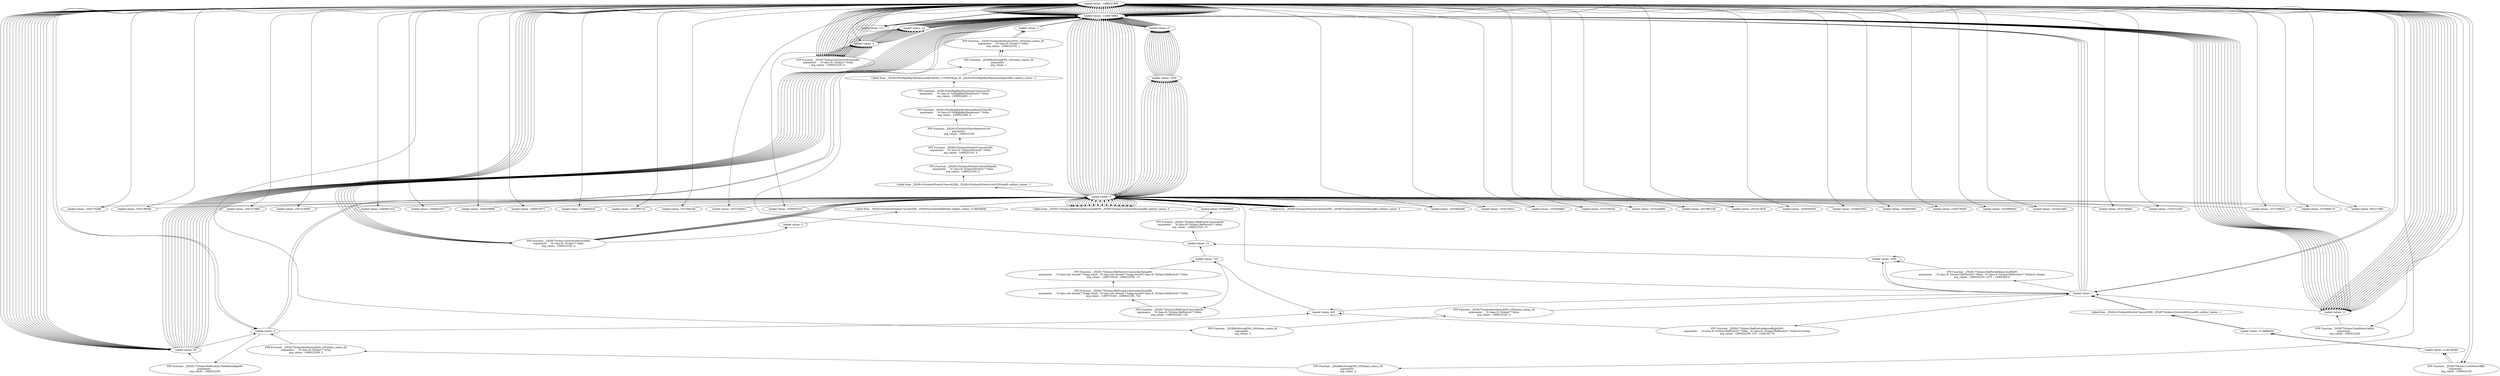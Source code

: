 digraph {
	"loaded values- -1090521896"
	"loaded values- 1042274288"
	"loaded values- 1042274288" -> "loaded values- -1090521896" [dir=back]
	"loaded values- 0"
	"loaded values- 0" -> "loaded values- 1042274288" [dir=back]
	"Called from- _ZN2ft17TxtAxis1RefSwitch8moveLeftEtPt _ZN2ft7TxtAxis15isSwitchPressedEh callInst_values- 0"
	"Called from- _ZN2ft17TxtAxis1RefSwitch8moveLeftEtPt _ZN2ft7TxtAxis15isSwitchPressedEh callInst_values- 0" -> "loaded values- 0" [dir=back]
	"loaded values- 0"
	"loaded values- 0" -> "Called from- _ZN2ft17TxtAxis1RefSwitch8moveLeftEtPt _ZN2ft7TxtAxis15isSwitchPressedEh callInst_values- 0" [dir=back]
	"loaded values- -1246676664"
	"loaded values- -1246676664" -> "loaded values- 0" [dir=back]
	"loaded values- -1090521896"
	"loaded values- -1090521896" -> "loaded values- -1246676664" [dir=back]
	"FFF Function- _ZN2ft7TxtAxis15isSwitchPressedEh
arguments-   , %\"class.ft--TxtAxis\"* %this
arg_values- -1090522320 ,4
"
	"FFF Function- _ZN2ft7TxtAxis15isSwitchPressedEh
arguments-   , %\"class.ft--TxtAxis\"* %this
arg_values- -1090522320 ,4
" -> "loaded values- -1090521896" [dir=back]
	"loaded values- 4"
	"loaded values- 4" -> "FFF Function- _ZN2ft7TxtAxis15isSwitchPressedEh
arguments-   , %\"class.ft--TxtAxis\"* %this
arg_values- -1090522320 ,4
" [dir=back]
	"loaded values- 14"
	"loaded values- 14" -> "loaded values- 4" [dir=back]
	"loaded values- -1246676664"
	"loaded values- -1246676664" -> "loaded values- 14" [dir=back]
	"loaded values- -1090521896"
	"loaded values- -1090521896" -> "loaded values- -1246676664" [dir=back]
	"loaded values- 13"
	"loaded values- 13" -> "loaded values- -1090521896" [dir=back]
	"loaded values- -1246676664"
	"loaded values- -1246676664" -> "loaded values- 13" [dir=back]
	"loaded values- -1090521896"
	"loaded values- -1090521896" -> "loaded values- -1246676664" [dir=back]
	"loaded values- 1042199358"
	"loaded values- 1042199358" -> "loaded values- -1090521896" [dir=back]
	"loaded values- 0"
	"loaded values- 0" -> "loaded values- 1042199358" [dir=back]
	"loaded values- 1050"
	"loaded values- 1050" -> "loaded values- 0" [dir=back]
	"loaded values- 27"
	"loaded values- 27" -> "loaded values- 1050" [dir=back]
	"loaded values- -1246676664"
	"loaded values- -1246676664" -> "loaded values- 27" [dir=back]
	"loaded values- -1090521896"
	"loaded values- -1090521896" -> "loaded values- -1246676664" [dir=back]
	"loaded values- 26"
	"loaded values- 26" -> "loaded values- -1090521896" [dir=back]
	"loaded values- -1246676664"
	"loaded values- -1246676664" -> "loaded values- 26" [dir=back]
	"loaded values- -1090521896"
	"loaded values- -1090521896" -> "loaded values- -1246676664" [dir=back]
	"loaded values- 1041575894"
	"loaded values- 1041575894" -> "loaded values- -1090521896" [dir=back]
	"loaded values- 0"
	"loaded values- 0" -> "loaded values- 1041575894" [dir=back]
	"Called from- _ZN2ft17TxtAxis1RefSwitch8moveLeftEtPt _ZN2ft7TxtAxis15isSwitchPressedEh callInst_values- 0"
	"Called from- _ZN2ft17TxtAxis1RefSwitch8moveLeftEtPt _ZN2ft7TxtAxis15isSwitchPressedEh callInst_values- 0" -> "loaded values- 0" [dir=back]
	"loaded values- 0"
	"loaded values- 0" -> "Called from- _ZN2ft17TxtAxis1RefSwitch8moveLeftEtPt _ZN2ft7TxtAxis15isSwitchPressedEh callInst_values- 0" [dir=back]
	"loaded values- -1246676664"
	"loaded values- -1246676664" -> "loaded values- 0" [dir=back]
	"loaded values- -1090521896"
	"loaded values- -1090521896" -> "loaded values- -1246676664" [dir=back]
	"FFF Function- _ZN2ft7TxtAxis15isSwitchPressedEh
arguments-   , %\"class.ft--TxtAxis\"* %this
arg_values- -1090522320 ,4
"
	"FFF Function- _ZN2ft7TxtAxis15isSwitchPressedEh
arguments-   , %\"class.ft--TxtAxis\"* %this
arg_values- -1090522320 ,4
" -> "loaded values- -1090521896" [dir=back]
	"loaded values- 4"
	"loaded values- 4" -> "FFF Function- _ZN2ft7TxtAxis15isSwitchPressedEh
arguments-   , %\"class.ft--TxtAxis\"* %this
arg_values- -1090522320 ,4
" [dir=back]
	"loaded values- 14"
	"loaded values- 14" -> "loaded values- 4" [dir=back]
	"loaded values- -1246676664"
	"loaded values- -1246676664" -> "loaded values- 14" [dir=back]
	"loaded values- -1090521896"
	"loaded values- -1090521896" -> "loaded values- -1246676664" [dir=back]
	"loaded values- 13"
	"loaded values- 13" -> "loaded values- -1090521896" [dir=back]
	"loaded values- -1246676664"
	"loaded values- -1246676664" -> "loaded values- 13" [dir=back]
	"loaded values- -1090521896"
	"loaded values- -1090521896" -> "loaded values- -1246676664" [dir=back]
	"loaded values- 1041516950"
	"loaded values- 1041516950" -> "loaded values- -1090521896" [dir=back]
	"loaded values- 0"
	"loaded values- 0" -> "loaded values- 1041516950" [dir=back]
	"loaded values- 1050"
	"loaded values- 1050" -> "loaded values- 0" [dir=back]
	"loaded values- 27"
	"loaded values- 27" -> "loaded values- 1050" [dir=back]
	"loaded values- -1246676664"
	"loaded values- -1246676664" -> "loaded values- 27" [dir=back]
	"loaded values- -1090521896"
	"loaded values- -1090521896" -> "loaded values- -1246676664" [dir=back]
	"loaded values- 26"
	"loaded values- 26" -> "loaded values- -1090521896" [dir=back]
	"loaded values- -1246676664"
	"loaded values- -1246676664" -> "loaded values- 26" [dir=back]
	"loaded values- -1090521896"
	"loaded values- -1090521896" -> "loaded values- -1246676664" [dir=back]
	"loaded values- 1040891474"
	"loaded values- 1040891474" -> "loaded values- -1090521896" [dir=back]
	"loaded values- 0"
	"loaded values- 0" -> "loaded values- 1040891474" [dir=back]
	"Called from- _ZN2ft17TxtAxis1RefSwitch8moveLeftEtPt _ZN2ft7TxtAxis15isSwitchPressedEh callInst_values- 0"
	"Called from- _ZN2ft17TxtAxis1RefSwitch8moveLeftEtPt _ZN2ft7TxtAxis15isSwitchPressedEh callInst_values- 0" -> "loaded values- 0" [dir=back]
	"loaded values- 0"
	"loaded values- 0" -> "Called from- _ZN2ft17TxtAxis1RefSwitch8moveLeftEtPt _ZN2ft7TxtAxis15isSwitchPressedEh callInst_values- 0" [dir=back]
	"loaded values- -1246676664"
	"loaded values- -1246676664" -> "loaded values- 0" [dir=back]
	"loaded values- -1090521896"
	"loaded values- -1090521896" -> "loaded values- -1246676664" [dir=back]
	"FFF Function- _ZN2ft7TxtAxis15isSwitchPressedEh
arguments-   , %\"class.ft--TxtAxis\"* %this
arg_values- -1090522320 ,4
"
	"FFF Function- _ZN2ft7TxtAxis15isSwitchPressedEh
arguments-   , %\"class.ft--TxtAxis\"* %this
arg_values- -1090522320 ,4
" -> "loaded values- -1090521896" [dir=back]
	"loaded values- 4"
	"loaded values- 4" -> "FFF Function- _ZN2ft7TxtAxis15isSwitchPressedEh
arguments-   , %\"class.ft--TxtAxis\"* %this
arg_values- -1090522320 ,4
" [dir=back]
	"loaded values- 14"
	"loaded values- 14" -> "loaded values- 4" [dir=back]
	"loaded values- -1246676664"
	"loaded values- -1246676664" -> "loaded values- 14" [dir=back]
	"loaded values- -1090521896"
	"loaded values- -1090521896" -> "loaded values- -1246676664" [dir=back]
	"loaded values- 13"
	"loaded values- 13" -> "loaded values- -1090521896" [dir=back]
	"loaded values- -1246676664"
	"loaded values- -1246676664" -> "loaded values- 13" [dir=back]
	"loaded values- -1090521896"
	"loaded values- -1090521896" -> "loaded values- -1246676664" [dir=back]
	"loaded values- 1040832037"
	"loaded values- 1040832037" -> "loaded values- -1090521896" [dir=back]
	"loaded values- 0"
	"loaded values- 0" -> "loaded values- 1040832037" [dir=back]
	"loaded values- 1050"
	"loaded values- 1050" -> "loaded values- 0" [dir=back]
	"loaded values- 27"
	"loaded values- 27" -> "loaded values- 1050" [dir=back]
	"loaded values- -1246676664"
	"loaded values- -1246676664" -> "loaded values- 27" [dir=back]
	"loaded values- -1090521896"
	"loaded values- -1090521896" -> "loaded values- -1246676664" [dir=back]
	"loaded values- 26"
	"loaded values- 26" -> "loaded values- -1090521896" [dir=back]
	"loaded values- -1246676664"
	"loaded values- -1246676664" -> "loaded values- 26" [dir=back]
	"loaded values- -1090521896"
	"loaded values- -1090521896" -> "loaded values- -1246676664" [dir=back]
	"loaded values- 1040209896"
	"loaded values- 1040209896" -> "loaded values- -1090521896" [dir=back]
	"loaded values- 0"
	"loaded values- 0" -> "loaded values- 1040209896" [dir=back]
	"Called from- _ZN2ft17TxtAxis1RefSwitch8moveLeftEtPt _ZN2ft7TxtAxis15isSwitchPressedEh callInst_values- 0"
	"Called from- _ZN2ft17TxtAxis1RefSwitch8moveLeftEtPt _ZN2ft7TxtAxis15isSwitchPressedEh callInst_values- 0" -> "loaded values- 0" [dir=back]
	"loaded values- 0"
	"loaded values- 0" -> "Called from- _ZN2ft17TxtAxis1RefSwitch8moveLeftEtPt _ZN2ft7TxtAxis15isSwitchPressedEh callInst_values- 0" [dir=back]
	"loaded values- -1246676664"
	"loaded values- -1246676664" -> "loaded values- 0" [dir=back]
	"loaded values- -1090521896"
	"loaded values- -1090521896" -> "loaded values- -1246676664" [dir=back]
	"FFF Function- _ZN2ft7TxtAxis15isSwitchPressedEh
arguments-   , %\"class.ft--TxtAxis\"* %this
arg_values- -1090522320 ,4
"
	"FFF Function- _ZN2ft7TxtAxis15isSwitchPressedEh
arguments-   , %\"class.ft--TxtAxis\"* %this
arg_values- -1090522320 ,4
" -> "loaded values- -1090521896" [dir=back]
	"loaded values- 4"
	"loaded values- 4" -> "FFF Function- _ZN2ft7TxtAxis15isSwitchPressedEh
arguments-   , %\"class.ft--TxtAxis\"* %this
arg_values- -1090522320 ,4
" [dir=back]
	"loaded values- 14"
	"loaded values- 14" -> "loaded values- 4" [dir=back]
	"loaded values- -1246676664"
	"loaded values- -1246676664" -> "loaded values- 14" [dir=back]
	"loaded values- -1090521896"
	"loaded values- -1090521896" -> "loaded values- -1246676664" [dir=back]
	"loaded values- 13"
	"loaded values- 13" -> "loaded values- -1090521896" [dir=back]
	"loaded values- -1246676664"
	"loaded values- -1246676664" -> "loaded values- 13" [dir=back]
	"loaded values- -1090521896"
	"loaded values- -1090521896" -> "loaded values- -1246676664" [dir=back]
	"loaded values- 1040072071"
	"loaded values- 1040072071" -> "loaded values- -1090521896" [dir=back]
	"loaded values- 0"
	"loaded values- 0" -> "loaded values- 1040072071" [dir=back]
	"loaded values- 1050"
	"loaded values- 1050" -> "loaded values- 0" [dir=back]
	"loaded values- 27"
	"loaded values- 27" -> "loaded values- 1050" [dir=back]
	"loaded values- -1246676664"
	"loaded values- -1246676664" -> "loaded values- 27" [dir=back]
	"loaded values- -1090521896"
	"loaded values- -1090521896" -> "loaded values- -1246676664" [dir=back]
	"loaded values- 26"
	"loaded values- 26" -> "loaded values- -1090521896" [dir=back]
	"loaded values- -1246676664"
	"loaded values- -1246676664" -> "loaded values- 26" [dir=back]
	"loaded values- -1090521896"
	"loaded values- -1090521896" -> "loaded values- -1246676664" [dir=back]
	"loaded values- 1038863519"
	"loaded values- 1038863519" -> "loaded values- -1090521896" [dir=back]
	"loaded values- 0"
	"loaded values- 0" -> "loaded values- 1038863519" [dir=back]
	"Called from- _ZN2ft17TxtAxis1RefSwitch8moveLeftEtPt _ZN2ft7TxtAxis15isSwitchPressedEh callInst_values- 0"
	"Called from- _ZN2ft17TxtAxis1RefSwitch8moveLeftEtPt _ZN2ft7TxtAxis15isSwitchPressedEh callInst_values- 0" -> "loaded values- 0" [dir=back]
	"loaded values- 0"
	"loaded values- 0" -> "Called from- _ZN2ft17TxtAxis1RefSwitch8moveLeftEtPt _ZN2ft7TxtAxis15isSwitchPressedEh callInst_values- 0" [dir=back]
	"loaded values- -1246676664"
	"loaded values- -1246676664" -> "loaded values- 0" [dir=back]
	"loaded values- -1090521896"
	"loaded values- -1090521896" -> "loaded values- -1246676664" [dir=back]
	"FFF Function- _ZN2ft7TxtAxis15isSwitchPressedEh
arguments-   , %\"class.ft--TxtAxis\"* %this
arg_values- -1090522320 ,4
"
	"FFF Function- _ZN2ft7TxtAxis15isSwitchPressedEh
arguments-   , %\"class.ft--TxtAxis\"* %this
arg_values- -1090522320 ,4
" -> "loaded values- -1090521896" [dir=back]
	"loaded values- 4"
	"loaded values- 4" -> "FFF Function- _ZN2ft7TxtAxis15isSwitchPressedEh
arguments-   , %\"class.ft--TxtAxis\"* %this
arg_values- -1090522320 ,4
" [dir=back]
	"loaded values- 14"
	"loaded values- 14" -> "loaded values- 4" [dir=back]
	"loaded values- -1246676664"
	"loaded values- -1246676664" -> "loaded values- 14" [dir=back]
	"loaded values- -1090521896"
	"loaded values- -1090521896" -> "loaded values- -1246676664" [dir=back]
	"loaded values- 13"
	"loaded values- 13" -> "loaded values- -1090521896" [dir=back]
	"loaded values- -1246676664"
	"loaded values- -1246676664" -> "loaded values- 13" [dir=back]
	"loaded values- -1090521896"
	"loaded values- -1090521896" -> "loaded values- -1246676664" [dir=back]
	"loaded values- 1038705723"
	"loaded values- 1038705723" -> "loaded values- -1090521896" [dir=back]
	"loaded values- 0"
	"loaded values- 0" -> "loaded values- 1038705723" [dir=back]
	"loaded values- 1050"
	"loaded values- 1050" -> "loaded values- 0" [dir=back]
	"loaded values- 27"
	"loaded values- 27" -> "loaded values- 1050" [dir=back]
	"loaded values- -1246676664"
	"loaded values- -1246676664" -> "loaded values- 27" [dir=back]
	"loaded values- -1090521896"
	"loaded values- -1090521896" -> "loaded values- -1246676664" [dir=back]
	"loaded values- 26"
	"loaded values- 26" -> "loaded values- -1090521896" [dir=back]
	"loaded values- -1246676664"
	"loaded values- -1246676664" -> "loaded values- 26" [dir=back]
	"loaded values- -1090521896"
	"loaded values- -1090521896" -> "loaded values- -1246676664" [dir=back]
	"loaded values- 1037494240"
	"loaded values- 1037494240" -> "loaded values- -1090521896" [dir=back]
	"loaded values- 0"
	"loaded values- 0" -> "loaded values- 1037494240" [dir=back]
	"Called from- _ZN2ft17TxtAxis1RefSwitch8moveLeftEtPt _ZN2ft7TxtAxis15isSwitchPressedEh callInst_values- 0"
	"Called from- _ZN2ft17TxtAxis1RefSwitch8moveLeftEtPt _ZN2ft7TxtAxis15isSwitchPressedEh callInst_values- 0" -> "loaded values- 0" [dir=back]
	"loaded values- 0"
	"loaded values- 0" -> "Called from- _ZN2ft17TxtAxis1RefSwitch8moveLeftEtPt _ZN2ft7TxtAxis15isSwitchPressedEh callInst_values- 0" [dir=back]
	"loaded values- -1246676664"
	"loaded values- -1246676664" -> "loaded values- 0" [dir=back]
	"loaded values- -1090521896"
	"loaded values- -1090521896" -> "loaded values- -1246676664" [dir=back]
	"FFF Function- _ZN2ft7TxtAxis15isSwitchPressedEh
arguments-   , %\"class.ft--TxtAxis\"* %this
arg_values- -1090522320 ,4
"
	"FFF Function- _ZN2ft7TxtAxis15isSwitchPressedEh
arguments-   , %\"class.ft--TxtAxis\"* %this
arg_values- -1090522320 ,4
" -> "loaded values- -1090521896" [dir=back]
	"loaded values- 4"
	"loaded values- 4" -> "FFF Function- _ZN2ft7TxtAxis15isSwitchPressedEh
arguments-   , %\"class.ft--TxtAxis\"* %this
arg_values- -1090522320 ,4
" [dir=back]
	"loaded values- 14"
	"loaded values- 14" -> "loaded values- 4" [dir=back]
	"loaded values- -1246676664"
	"loaded values- -1246676664" -> "loaded values- 14" [dir=back]
	"loaded values- -1090521896"
	"loaded values- -1090521896" -> "loaded values- -1246676664" [dir=back]
	"loaded values- 13"
	"loaded values- 13" -> "loaded values- -1090521896" [dir=back]
	"loaded values- -1246676664"
	"loaded values- -1246676664" -> "loaded values- 13" [dir=back]
	"loaded values- -1090521896"
	"loaded values- -1090521896" -> "loaded values- -1246676664" [dir=back]
	"loaded values- 1037328263"
	"loaded values- 1037328263" -> "loaded values- -1090521896" [dir=back]
	"loaded values- 0"
	"loaded values- 0" -> "loaded values- 1037328263" [dir=back]
	"loaded values- 1050"
	"loaded values- 1050" -> "loaded values- 0" [dir=back]
	"loaded values- 27"
	"loaded values- 27" -> "loaded values- 1050" [dir=back]
	"loaded values- -1246676664"
	"loaded values- -1246676664" -> "loaded values- 27" [dir=back]
	"loaded values- -1090521896"
	"loaded values- -1090521896" -> "loaded values- -1246676664" [dir=back]
	"loaded values- 26"
	"loaded values- 26" -> "loaded values- -1090521896" [dir=back]
	"loaded values- -1246676664"
	"loaded values- -1246676664" -> "loaded values- 26" [dir=back]
	"loaded values- -1090521896"
	"loaded values- -1090521896" -> "loaded values- -1246676664" [dir=back]
	"loaded values- 1036097616"
	"loaded values- 1036097616" -> "loaded values- -1090521896" [dir=back]
	"loaded values- 0"
	"loaded values- 0" -> "loaded values- 1036097616" [dir=back]
	"Called from- _ZN2ft17TxtAxis1RefSwitch8moveLeftEtPt _ZN2ft7TxtAxis15isSwitchPressedEh callInst_values- 0"
	"Called from- _ZN2ft17TxtAxis1RefSwitch8moveLeftEtPt _ZN2ft7TxtAxis15isSwitchPressedEh callInst_values- 0" -> "loaded values- 0" [dir=back]
	"loaded values- 0"
	"loaded values- 0" -> "Called from- _ZN2ft17TxtAxis1RefSwitch8moveLeftEtPt _ZN2ft7TxtAxis15isSwitchPressedEh callInst_values- 0" [dir=back]
	"loaded values- -1246676664"
	"loaded values- -1246676664" -> "loaded values- 0" [dir=back]
	"loaded values- -1090521896"
	"loaded values- -1090521896" -> "loaded values- -1246676664" [dir=back]
	"FFF Function- _ZN2ft7TxtAxis15isSwitchPressedEh
arguments-   , %\"class.ft--TxtAxis\"* %this
arg_values- -1090522320 ,4
"
	"FFF Function- _ZN2ft7TxtAxis15isSwitchPressedEh
arguments-   , %\"class.ft--TxtAxis\"* %this
arg_values- -1090522320 ,4
" -> "loaded values- -1090521896" [dir=back]
	"loaded values- 4"
	"loaded values- 4" -> "FFF Function- _ZN2ft7TxtAxis15isSwitchPressedEh
arguments-   , %\"class.ft--TxtAxis\"* %this
arg_values- -1090522320 ,4
" [dir=back]
	"loaded values- 14"
	"loaded values- 14" -> "loaded values- 4" [dir=back]
	"loaded values- -1246676664"
	"loaded values- -1246676664" -> "loaded values- 14" [dir=back]
	"loaded values- -1090521896"
	"loaded values- -1090521896" -> "loaded values- -1246676664" [dir=back]
	"loaded values- 13"
	"loaded values- 13" -> "loaded values- -1090521896" [dir=back]
	"loaded values- -1246676664"
	"loaded values- -1246676664" -> "loaded values- 13" [dir=back]
	"loaded values- -1090521896"
	"loaded values- -1090521896" -> "loaded values- -1246676664" [dir=back]
	"loaded values- 1035962408"
	"loaded values- 1035962408" -> "loaded values- -1090521896" [dir=back]
	"loaded values- 0"
	"loaded values- 0" -> "loaded values- 1035962408" [dir=back]
	"loaded values- 1050"
	"loaded values- 1050" -> "loaded values- 0" [dir=back]
	"loaded values- 27"
	"loaded values- 27" -> "loaded values- 1050" [dir=back]
	"loaded values- -1246676664"
	"loaded values- -1246676664" -> "loaded values- 27" [dir=back]
	"loaded values- -1090521896"
	"loaded values- -1090521896" -> "loaded values- -1246676664" [dir=back]
	"loaded values- 26"
	"loaded values- 26" -> "loaded values- -1090521896" [dir=back]
	"loaded values- -1246676664"
	"loaded values- -1246676664" -> "loaded values- 26" [dir=back]
	"loaded values- -1090521896"
	"loaded values- -1090521896" -> "loaded values- -1246676664" [dir=back]
	"loaded values- 1034728511"
	"loaded values- 1034728511" -> "loaded values- -1090521896" [dir=back]
	"loaded values- 0"
	"loaded values- 0" -> "loaded values- 1034728511" [dir=back]
	"Called from- _ZN2ft17TxtAxis1RefSwitch8moveLeftEtPt _ZN2ft7TxtAxis15isSwitchPressedEh callInst_values- 0"
	"Called from- _ZN2ft17TxtAxis1RefSwitch8moveLeftEtPt _ZN2ft7TxtAxis15isSwitchPressedEh callInst_values- 0" -> "loaded values- 0" [dir=back]
	"loaded values- 0"
	"loaded values- 0" -> "Called from- _ZN2ft17TxtAxis1RefSwitch8moveLeftEtPt _ZN2ft7TxtAxis15isSwitchPressedEh callInst_values- 0" [dir=back]
	"loaded values- -1246676664"
	"loaded values- -1246676664" -> "loaded values- 0" [dir=back]
	"loaded values- -1090521896"
	"loaded values- -1090521896" -> "loaded values- -1246676664" [dir=back]
	"FFF Function- _ZN2ft7TxtAxis15isSwitchPressedEh
arguments-   , %\"class.ft--TxtAxis\"* %this
arg_values- -1090522320 ,4
"
	"FFF Function- _ZN2ft7TxtAxis15isSwitchPressedEh
arguments-   , %\"class.ft--TxtAxis\"* %this
arg_values- -1090522320 ,4
" -> "loaded values- -1090521896" [dir=back]
	"loaded values- 4"
	"loaded values- 4" -> "FFF Function- _ZN2ft7TxtAxis15isSwitchPressedEh
arguments-   , %\"class.ft--TxtAxis\"* %this
arg_values- -1090522320 ,4
" [dir=back]
	"loaded values- 14"
	"loaded values- 14" -> "loaded values- 4" [dir=back]
	"loaded values- -1246676664"
	"loaded values- -1246676664" -> "loaded values- 14" [dir=back]
	"loaded values- -1090521896"
	"loaded values- -1090521896" -> "loaded values- -1246676664" [dir=back]
	"loaded values- 13"
	"loaded values- 13" -> "loaded values- -1090521896" [dir=back]
	"loaded values- -1246676664"
	"loaded values- -1246676664" -> "loaded values- 13" [dir=back]
	"loaded values- -1090521896"
	"loaded values- -1090521896" -> "loaded values- -1246676664" [dir=back]
	"loaded values- 1034556802"
	"loaded values- 1034556802" -> "loaded values- -1090521896" [dir=back]
	"loaded values- 0"
	"loaded values- 0" -> "loaded values- 1034556802" [dir=back]
	"loaded values- 1050"
	"loaded values- 1050" -> "loaded values- 0" [dir=back]
	"loaded values- 27"
	"loaded values- 27" -> "loaded values- 1050" [dir=back]
	"loaded values- -1246676664"
	"loaded values- -1246676664" -> "loaded values- 27" [dir=back]
	"loaded values- -1090521896"
	"loaded values- -1090521896" -> "loaded values- -1246676664" [dir=back]
	"loaded values- 26"
	"loaded values- 26" -> "loaded values- -1090521896" [dir=back]
	"loaded values- -1246676664"
	"loaded values- -1246676664" -> "loaded values- 26" [dir=back]
	"loaded values- -1090521896"
	"loaded values- -1090521896" -> "loaded values- -1246676664" [dir=back]
	"loaded values- 1033330454"
	"loaded values- 1033330454" -> "loaded values- -1090521896" [dir=back]
	"loaded values- 0"
	"loaded values- 0" -> "loaded values- 1033330454" [dir=back]
	"Called from- _ZN2ft17TxtAxis1RefSwitch8moveLeftEtPt _ZN2ft7TxtAxis15isSwitchPressedEh callInst_values- 0"
	"Called from- _ZN2ft17TxtAxis1RefSwitch8moveLeftEtPt _ZN2ft7TxtAxis15isSwitchPressedEh callInst_values- 0" -> "loaded values- 0" [dir=back]
	"loaded values- 0"
	"loaded values- 0" -> "Called from- _ZN2ft17TxtAxis1RefSwitch8moveLeftEtPt _ZN2ft7TxtAxis15isSwitchPressedEh callInst_values- 0" [dir=back]
	"loaded values- -1246676664"
	"loaded values- -1246676664" -> "loaded values- 0" [dir=back]
	"loaded values- -1090521896"
	"loaded values- -1090521896" -> "loaded values- -1246676664" [dir=back]
	"FFF Function- _ZN2ft7TxtAxis15isSwitchPressedEh
arguments-   , %\"class.ft--TxtAxis\"* %this
arg_values- -1090522320 ,4
"
	"FFF Function- _ZN2ft7TxtAxis15isSwitchPressedEh
arguments-   , %\"class.ft--TxtAxis\"* %this
arg_values- -1090522320 ,4
" -> "loaded values- -1090521896" [dir=back]
	"loaded values- 4"
	"loaded values- 4" -> "FFF Function- _ZN2ft7TxtAxis15isSwitchPressedEh
arguments-   , %\"class.ft--TxtAxis\"* %this
arg_values- -1090522320 ,4
" [dir=back]
	"loaded values- 14"
	"loaded values- 14" -> "loaded values- 4" [dir=back]
	"loaded values- -1246676664"
	"loaded values- -1246676664" -> "loaded values- 14" [dir=back]
	"loaded values- -1090521896"
	"loaded values- -1090521896" -> "loaded values- -1246676664" [dir=back]
	"loaded values- 13"
	"loaded values- 13" -> "loaded values- -1090521896" [dir=back]
	"loaded values- -1246676664"
	"loaded values- -1246676664" -> "loaded values- 13" [dir=back]
	"loaded values- -1090521896"
	"loaded values- -1090521896" -> "loaded values- -1246676664" [dir=back]
	"loaded values- 1033184985"
	"loaded values- 1033184985" -> "loaded values- -1090521896" [dir=back]
	"loaded values- 0"
	"loaded values- 0" -> "loaded values- 1033184985" [dir=back]
	"loaded values- 1050"
	"loaded values- 1050" -> "loaded values- 0" [dir=back]
	"loaded values- 27"
	"loaded values- 27" -> "loaded values- 1050" [dir=back]
	"loaded values- -1246676664"
	"loaded values- -1246676664" -> "loaded values- 27" [dir=back]
	"loaded values- -1090521896"
	"loaded values- -1090521896" -> "loaded values- -1246676664" [dir=back]
	"loaded values- 26"
	"loaded values- 26" -> "loaded values- -1090521896" [dir=back]
	"loaded values- -1246676664"
	"loaded values- -1246676664" -> "loaded values- 26" [dir=back]
	"loaded values- -1090521896"
	"loaded values- -1090521896" -> "loaded values- -1246676664" [dir=back]
	"loaded values- 1031965158"
	"loaded values- 1031965158" -> "loaded values- -1090521896" [dir=back]
	"loaded values- 0"
	"loaded values- 0" -> "loaded values- 1031965158" [dir=back]
	"Called from- _ZN2ft17TxtAxis1RefSwitch8moveLeftEtPt _ZN2ft7TxtAxis15isSwitchPressedEh callInst_values- 0"
	"Called from- _ZN2ft17TxtAxis1RefSwitch8moveLeftEtPt _ZN2ft7TxtAxis15isSwitchPressedEh callInst_values- 0" -> "loaded values- 0" [dir=back]
	"loaded values- 0"
	"loaded values- 0" -> "Called from- _ZN2ft17TxtAxis1RefSwitch8moveLeftEtPt _ZN2ft7TxtAxis15isSwitchPressedEh callInst_values- 0" [dir=back]
	"loaded values- -1246676664"
	"loaded values- -1246676664" -> "loaded values- 0" [dir=back]
	"loaded values- -1090521896"
	"loaded values- -1090521896" -> "loaded values- -1246676664" [dir=back]
	"FFF Function- _ZN2ft7TxtAxis15isSwitchPressedEh
arguments-   , %\"class.ft--TxtAxis\"* %this
arg_values- -1090522320 ,4
"
	"FFF Function- _ZN2ft7TxtAxis15isSwitchPressedEh
arguments-   , %\"class.ft--TxtAxis\"* %this
arg_values- -1090522320 ,4
" -> "loaded values- -1090521896" [dir=back]
	"loaded values- 4"
	"loaded values- 4" -> "FFF Function- _ZN2ft7TxtAxis15isSwitchPressedEh
arguments-   , %\"class.ft--TxtAxis\"* %this
arg_values- -1090522320 ,4
" [dir=back]
	"loaded values- 14"
	"loaded values- 14" -> "loaded values- 4" [dir=back]
	"loaded values- -1246676664"
	"loaded values- -1246676664" -> "loaded values- 14" [dir=back]
	"loaded values- -1090521896"
	"loaded values- -1090521896" -> "loaded values- -1246676664" [dir=back]
	"loaded values- 13"
	"loaded values- 13" -> "loaded values- -1090521896" [dir=back]
	"loaded values- -1246676664"
	"loaded values- -1246676664" -> "loaded values- 13" [dir=back]
	"loaded values- -1090521896"
	"loaded values- -1090521896" -> "loaded values- -1246676664" [dir=back]
	"loaded values- 1031812676"
	"loaded values- 1031812676" -> "loaded values- -1090521896" [dir=back]
	"loaded values- 0"
	"loaded values- 0" -> "loaded values- 1031812676" [dir=back]
	"loaded values- 1050"
	"loaded values- 1050" -> "loaded values- 0" [dir=back]
	"loaded values- 27"
	"loaded values- 27" -> "loaded values- 1050" [dir=back]
	"loaded values- -1246676664"
	"loaded values- -1246676664" -> "loaded values- 27" [dir=back]
	"loaded values- -1090521896"
	"loaded values- -1090521896" -> "loaded values- -1246676664" [dir=back]
	"loaded values- 26"
	"loaded values- 26" -> "loaded values- -1090521896" [dir=back]
	"loaded values- -1246676664"
	"loaded values- -1246676664" -> "loaded values- 26" [dir=back]
	"loaded values- -1090521896"
	"loaded values- -1090521896" -> "loaded values- -1246676664" [dir=back]
	"loaded values- 1029392450"
	"loaded values- 1029392450" -> "loaded values- -1090521896" [dir=back]
	"loaded values- 0"
	"loaded values- 0" -> "loaded values- 1029392450" [dir=back]
	"Called from- _ZN2ft17TxtAxis1RefSwitch8moveLeftEtPt _ZN2ft7TxtAxis15isSwitchPressedEh callInst_values- 0"
	"Called from- _ZN2ft17TxtAxis1RefSwitch8moveLeftEtPt _ZN2ft7TxtAxis15isSwitchPressedEh callInst_values- 0" -> "loaded values- 0" [dir=back]
	"loaded values- 0"
	"loaded values- 0" -> "Called from- _ZN2ft17TxtAxis1RefSwitch8moveLeftEtPt _ZN2ft7TxtAxis15isSwitchPressedEh callInst_values- 0" [dir=back]
	"loaded values- -1246676664"
	"loaded values- -1246676664" -> "loaded values- 0" [dir=back]
	"loaded values- -1090521896"
	"loaded values- -1090521896" -> "loaded values- -1246676664" [dir=back]
	"FFF Function- _ZN2ft7TxtAxis15isSwitchPressedEh
arguments-   , %\"class.ft--TxtAxis\"* %this
arg_values- -1090522320 ,4
"
	"FFF Function- _ZN2ft7TxtAxis15isSwitchPressedEh
arguments-   , %\"class.ft--TxtAxis\"* %this
arg_values- -1090522320 ,4
" -> "loaded values- -1090521896" [dir=back]
	"loaded values- 4"
	"loaded values- 4" -> "FFF Function- _ZN2ft7TxtAxis15isSwitchPressedEh
arguments-   , %\"class.ft--TxtAxis\"* %this
arg_values- -1090522320 ,4
" [dir=back]
	"loaded values- 14"
	"loaded values- 14" -> "loaded values- 4" [dir=back]
	"loaded values- -1246676664"
	"loaded values- -1246676664" -> "loaded values- 14" [dir=back]
	"loaded values- -1090521896"
	"loaded values- -1090521896" -> "loaded values- -1246676664" [dir=back]
	"loaded values- 13"
	"loaded values- 13" -> "loaded values- -1090521896" [dir=back]
	"loaded values- -1246676664"
	"loaded values- -1246676664" -> "loaded values- 13" [dir=back]
	"loaded values- -1090521896"
	"loaded values- -1090521896" -> "loaded values- -1246676664" [dir=back]
	"loaded values- 1029020355"
	"loaded values- 1029020355" -> "loaded values- -1090521896" [dir=back]
	"loaded values- 0"
	"loaded values- 0" -> "loaded values- 1029020355" [dir=back]
	"loaded values- 1050"
	"loaded values- 1050" -> "loaded values- 0" [dir=back]
	"loaded values- 27"
	"loaded values- 27" -> "loaded values- 1050" [dir=back]
	"loaded values- -1246676664"
	"loaded values- -1246676664" -> "loaded values- 27" [dir=back]
	"loaded values- -1090521896"
	"loaded values- -1090521896" -> "loaded values- -1246676664" [dir=back]
	"loaded values- 26"
	"loaded values- 26" -> "loaded values- -1090521896" [dir=back]
	"loaded values- -1246676664"
	"loaded values- -1246676664" -> "loaded values- 26" [dir=back]
	"loaded values- -1090521896"
	"loaded values- -1090521896" -> "loaded values- -1246676664" [dir=back]
	"loaded values- 1026650595"
	"loaded values- 1026650595" -> "loaded values- -1090521896" [dir=back]
	"loaded values- 0"
	"loaded values- 0" -> "loaded values- 1026650595" [dir=back]
	"Called from- _ZN2ft17TxtAxis1RefSwitch8moveLeftEtPt _ZN2ft7TxtAxis15isSwitchPressedEh callInst_values- 0"
	"Called from- _ZN2ft17TxtAxis1RefSwitch8moveLeftEtPt _ZN2ft7TxtAxis15isSwitchPressedEh callInst_values- 0" -> "loaded values- 0" [dir=back]
	"loaded values- 0"
	"loaded values- 0" -> "Called from- _ZN2ft17TxtAxis1RefSwitch8moveLeftEtPt _ZN2ft7TxtAxis15isSwitchPressedEh callInst_values- 0" [dir=back]
	"loaded values- -1246676664"
	"loaded values- -1246676664" -> "loaded values- 0" [dir=back]
	"loaded values- -1090521896"
	"loaded values- -1090521896" -> "loaded values- -1246676664" [dir=back]
	"FFF Function- _ZN2ft7TxtAxis15isSwitchPressedEh
arguments-   , %\"class.ft--TxtAxis\"* %this
arg_values- -1090522320 ,4
"
	"FFF Function- _ZN2ft7TxtAxis15isSwitchPressedEh
arguments-   , %\"class.ft--TxtAxis\"* %this
arg_values- -1090522320 ,4
" -> "loaded values- -1090521896" [dir=back]
	"loaded values- 4"
	"loaded values- 4" -> "FFF Function- _ZN2ft7TxtAxis15isSwitchPressedEh
arguments-   , %\"class.ft--TxtAxis\"* %this
arg_values- -1090522320 ,4
" [dir=back]
	"loaded values- 14"
	"loaded values- 14" -> "loaded values- 4" [dir=back]
	"loaded values- -1246676664"
	"loaded values- -1246676664" -> "loaded values- 14" [dir=back]
	"loaded values- -1090521896"
	"loaded values- -1090521896" -> "loaded values- -1246676664" [dir=back]
	"loaded values- 13"
	"loaded values- 13" -> "loaded values- -1090521896" [dir=back]
	"loaded values- -1246676664"
	"loaded values- -1246676664" -> "loaded values- 13" [dir=back]
	"loaded values- -1090521896"
	"loaded values- -1090521896" -> "loaded values- -1246676664" [dir=back]
	"loaded values- 1026276049"
	"loaded values- 1026276049" -> "loaded values- -1090521896" [dir=back]
	"loaded values- 0"
	"loaded values- 0" -> "loaded values- 1026276049" [dir=back]
	"loaded values- 1050"
	"loaded values- 1050" -> "loaded values- 0" [dir=back]
	"loaded values- 27"
	"loaded values- 27" -> "loaded values- 1050" [dir=back]
	"loaded values- -1246676664"
	"loaded values- -1246676664" -> "loaded values- 27" [dir=back]
	"loaded values- -1090521896"
	"loaded values- -1090521896" -> "loaded values- -1246676664" [dir=back]
	"loaded values- 26"
	"loaded values- 26" -> "loaded values- -1090521896" [dir=back]
	"loaded values- -1246676664"
	"loaded values- -1246676664" -> "loaded values- 26" [dir=back]
	"loaded values- -1090521896"
	"loaded values- -1090521896" -> "loaded values- -1246676664" [dir=back]
	"loaded values- 1023890362"
	"loaded values- 1023890362" -> "loaded values- -1090521896" [dir=back]
	"loaded values- 0"
	"loaded values- 0" -> "loaded values- 1023890362" [dir=back]
	"Called from- _ZN2ft17TxtAxis1RefSwitch8moveLeftEtPt _ZN2ft7TxtAxis15isSwitchPressedEh callInst_values- 0"
	"Called from- _ZN2ft17TxtAxis1RefSwitch8moveLeftEtPt _ZN2ft7TxtAxis15isSwitchPressedEh callInst_values- 0" -> "loaded values- 0" [dir=back]
	"loaded values- 0"
	"loaded values- 0" -> "Called from- _ZN2ft17TxtAxis1RefSwitch8moveLeftEtPt _ZN2ft7TxtAxis15isSwitchPressedEh callInst_values- 0" [dir=back]
	"loaded values- -1246676664"
	"loaded values- -1246676664" -> "loaded values- 0" [dir=back]
	"loaded values- -1090521896"
	"loaded values- -1090521896" -> "loaded values- -1246676664" [dir=back]
	"FFF Function- _ZN2ft7TxtAxis15isSwitchPressedEh
arguments-   , %\"class.ft--TxtAxis\"* %this
arg_values- -1090522320 ,4
"
	"FFF Function- _ZN2ft7TxtAxis15isSwitchPressedEh
arguments-   , %\"class.ft--TxtAxis\"* %this
arg_values- -1090522320 ,4
" -> "loaded values- -1090521896" [dir=back]
	"loaded values- 4"
	"loaded values- 4" -> "FFF Function- _ZN2ft7TxtAxis15isSwitchPressedEh
arguments-   , %\"class.ft--TxtAxis\"* %this
arg_values- -1090522320 ,4
" [dir=back]
	"loaded values- 14"
	"loaded values- 14" -> "loaded values- 4" [dir=back]
	"loaded values- -1246676664"
	"loaded values- -1246676664" -> "loaded values- 14" [dir=back]
	"loaded values- -1090521896"
	"loaded values- -1090521896" -> "loaded values- -1246676664" [dir=back]
	"loaded values- 13"
	"loaded values- 13" -> "loaded values- -1090521896" [dir=back]
	"loaded values- -1246676664"
	"loaded values- -1246676664" -> "loaded values- 13" [dir=back]
	"loaded values- -1090521896"
	"loaded values- -1090521896" -> "loaded values- -1246676664" [dir=back]
	"loaded values- 1023522460"
	"loaded values- 1023522460" -> "loaded values- -1090521896" [dir=back]
	"loaded values- 0"
	"loaded values- 0" -> "loaded values- 1023522460" [dir=back]
	"loaded values- 1050"
	"loaded values- 1050" -> "loaded values- 0" [dir=back]
	"loaded values- 27"
	"loaded values- 27" -> "loaded values- 1050" [dir=back]
	"loaded values- -1246676664"
	"loaded values- -1246676664" -> "loaded values- 27" [dir=back]
	"loaded values- -1090521896"
	"loaded values- -1090521896" -> "loaded values- -1246676664" [dir=back]
	"loaded values- 26"
	"loaded values- 26" -> "loaded values- -1090521896" [dir=back]
	"loaded values- -1246676664"
	"loaded values- -1246676664" -> "loaded values- 26" [dir=back]
	"loaded values- -1090521896"
	"loaded values- -1090521896" -> "loaded values- -1246676664" [dir=back]
	"loaded values- 1018749465"
	"loaded values- 1018749465" -> "loaded values- -1090521896" [dir=back]
	"loaded values- 0"
	"loaded values- 0" -> "loaded values- 1018749465" [dir=back]
	"Called from- _ZN2ft17TxtAxis1RefSwitch8moveLeftEtPt _ZN2ft7TxtAxis15isSwitchPressedEh callInst_values- 0"
	"Called from- _ZN2ft17TxtAxis1RefSwitch8moveLeftEtPt _ZN2ft7TxtAxis15isSwitchPressedEh callInst_values- 0" -> "loaded values- 0" [dir=back]
	"loaded values- 0"
	"loaded values- 0" -> "Called from- _ZN2ft17TxtAxis1RefSwitch8moveLeftEtPt _ZN2ft7TxtAxis15isSwitchPressedEh callInst_values- 0" [dir=back]
	"loaded values- -1246676664"
	"loaded values- -1246676664" -> "loaded values- 0" [dir=back]
	"loaded values- -1090521896"
	"loaded values- -1090521896" -> "loaded values- -1246676664" [dir=back]
	"FFF Function- _ZN2ft7TxtAxis15isSwitchPressedEh
arguments-   , %\"class.ft--TxtAxis\"* %this
arg_values- -1090522320 ,4
"
	"FFF Function- _ZN2ft7TxtAxis15isSwitchPressedEh
arguments-   , %\"class.ft--TxtAxis\"* %this
arg_values- -1090522320 ,4
" -> "loaded values- -1090521896" [dir=back]
	"loaded values- 4"
	"loaded values- 4" -> "FFF Function- _ZN2ft7TxtAxis15isSwitchPressedEh
arguments-   , %\"class.ft--TxtAxis\"* %this
arg_values- -1090522320 ,4
" [dir=back]
	"loaded values- 14"
	"loaded values- 14" -> "loaded values- 4" [dir=back]
	"loaded values- -1246676664"
	"loaded values- -1246676664" -> "loaded values- 14" [dir=back]
	"loaded values- -1090521896"
	"loaded values- -1090521896" -> "loaded values- -1246676664" [dir=back]
	"loaded values- 13"
	"loaded values- 13" -> "loaded values- -1090521896" [dir=back]
	"loaded values- -1246676664"
	"loaded values- -1246676664" -> "loaded values- 13" [dir=back]
	"loaded values- -1090521896"
	"loaded values- -1090521896" -> "loaded values- -1246676664" [dir=back]
	"loaded values- 1018132265"
	"loaded values- 1018132265" -> "loaded values- -1090521896" [dir=back]
	"loaded values- 0"
	"loaded values- 0" -> "loaded values- 1018132265" [dir=back]
	"loaded values- 1050"
	"loaded values- 1050" -> "loaded values- 0" [dir=back]
	"loaded values- 27"
	"loaded values- 27" -> "loaded values- 1050" [dir=back]
	"loaded values- -1246676664"
	"loaded values- -1246676664" -> "loaded values- 27" [dir=back]
	"loaded values- -1090521896"
	"loaded values- -1090521896" -> "loaded values- -1246676664" [dir=back]
	"loaded values- 26"
	"loaded values- 26" -> "loaded values- -1090521896" [dir=back]
	"loaded values- -1246676664"
	"loaded values- -1246676664" -> "loaded values- 26" [dir=back]
	"loaded values- -1090521896"
	"loaded values- -1090521896" -> "loaded values- -1246676664" [dir=back]
	"loaded values- 1011209516"
	"loaded values- 1011209516" -> "loaded values- -1090521896" [dir=back]
	"loaded values- 0"
	"loaded values- 0" -> "loaded values- 1011209516" [dir=back]
	"Called from- _ZN2ft17TxtAxis1RefSwitch8moveLeftEtPt _ZN2ft7TxtAxis15isSwitchPressedEh callInst_values- 0"
	"Called from- _ZN2ft17TxtAxis1RefSwitch8moveLeftEtPt _ZN2ft7TxtAxis15isSwitchPressedEh callInst_values- 0" -> "loaded values- 0" [dir=back]
	"loaded values- 0"
	"loaded values- 0" -> "Called from- _ZN2ft17TxtAxis1RefSwitch8moveLeftEtPt _ZN2ft7TxtAxis15isSwitchPressedEh callInst_values- 0" [dir=back]
	"loaded values- -1246676664"
	"loaded values- -1246676664" -> "loaded values- 0" [dir=back]
	"loaded values- -1090521896"
	"loaded values- -1090521896" -> "loaded values- -1246676664" [dir=back]
	"FFF Function- _ZN2ft7TxtAxis15isSwitchPressedEh
arguments-   , %\"class.ft--TxtAxis\"* %this
arg_values- -1090522320 ,4
"
	"FFF Function- _ZN2ft7TxtAxis15isSwitchPressedEh
arguments-   , %\"class.ft--TxtAxis\"* %this
arg_values- -1090522320 ,4
" -> "loaded values- -1090521896" [dir=back]
	"loaded values- 4"
	"loaded values- 4" -> "FFF Function- _ZN2ft7TxtAxis15isSwitchPressedEh
arguments-   , %\"class.ft--TxtAxis\"* %this
arg_values- -1090522320 ,4
" [dir=back]
	"loaded values- 14"
	"loaded values- 14" -> "loaded values- 4" [dir=back]
	"loaded values- -1246676664"
	"loaded values- -1246676664" -> "loaded values- 14" [dir=back]
	"loaded values- -1090521896"
	"loaded values- -1090521896" -> "loaded values- -1246676664" [dir=back]
	"loaded values- 13"
	"loaded values- 13" -> "loaded values- -1090521896" [dir=back]
	"loaded values- -1246676664"
	"loaded values- -1246676664" -> "loaded values- 13" [dir=back]
	"loaded values- -1090521896"
	"loaded values- -1090521896" -> "loaded values- -1246676664" [dir=back]
	"loaded values- 1010080119"
	"loaded values- 1010080119" -> "loaded values- -1090521896" [dir=back]
	"loaded values- 0"
	"loaded values- 0" -> "loaded values- 1010080119" [dir=back]
	"loaded values- 1050"
	"loaded values- 1050" -> "loaded values- 0" [dir=back]
	"loaded values- 27"
	"loaded values- 27" -> "loaded values- 1050" [dir=back]
	"loaded values- -1246676664"
	"loaded values- -1246676664" -> "loaded values- 27" [dir=back]
	"loaded values- -1090521896"
	"loaded values- -1090521896" -> "loaded values- -1246676664" [dir=back]
	"loaded values- 26"
	"loaded values- 26" -> "loaded values- -1090521896" [dir=back]
	"loaded values- -1246676664"
	"loaded values- -1246676664" -> "loaded values- 26" [dir=back]
	"loaded values- -1090521896"
	"loaded values- -1090521896" -> "loaded values- -1246676664" [dir=back]
	"loaded values- 945371965"
	"loaded values- 945371965" -> "loaded values- -1090521896" [dir=back]
	"loaded values- 0"
	"loaded values- 0" -> "loaded values- 945371965" [dir=back]
	"Called from- _ZN2ft17TxtAxis1RefSwitch8moveLeftEtPt _ZN2ft7TxtAxis15isSwitchPressedEh callInst_values- 0"
	"Called from- _ZN2ft17TxtAxis1RefSwitch8moveLeftEtPt _ZN2ft7TxtAxis15isSwitchPressedEh callInst_values- 0" -> "loaded values- 0" [dir=back]
	"loaded values- 0"
	"loaded values- 0" -> "Called from- _ZN2ft17TxtAxis1RefSwitch8moveLeftEtPt _ZN2ft7TxtAxis15isSwitchPressedEh callInst_values- 0" [dir=back]
	"loaded values- -1246676664"
	"loaded values- -1246676664" -> "loaded values- 0" [dir=back]
	"loaded values- -1090521896"
	"loaded values- -1090521896" -> "loaded values- -1246676664" [dir=back]
	"FFF Function- _ZN2ft7TxtAxis15isSwitchPressedEh
arguments-   , %\"class.ft--TxtAxis\"* %this
arg_values- -1090522320 ,4
"
	"FFF Function- _ZN2ft7TxtAxis15isSwitchPressedEh
arguments-   , %\"class.ft--TxtAxis\"* %this
arg_values- -1090522320 ,4
" -> "loaded values- -1090521896" [dir=back]
	"loaded values- 4"
	"loaded values- 4" -> "FFF Function- _ZN2ft7TxtAxis15isSwitchPressedEh
arguments-   , %\"class.ft--TxtAxis\"* %this
arg_values- -1090522320 ,4
" [dir=back]
	"loaded values- 14"
	"loaded values- 14" -> "loaded values- 4" [dir=back]
	"loaded values- -1246676664"
	"loaded values- -1246676664" -> "loaded values- 14" [dir=back]
	"loaded values- -1090521896"
	"loaded values- -1090521896" -> "loaded values- -1246676664" [dir=back]
	"loaded values- 13"
	"loaded values- 13" -> "loaded values- -1090521896" [dir=back]
	"loaded values- -1246676664"
	"loaded values- -1246676664" -> "loaded values- 13" [dir=back]
	"loaded values- -1090521896"
	"loaded values- -1090521896" -> "loaded values- -1246676664" [dir=back]
	"FFF Function- _ZN2ft8toStringENS_16TxtAxis_status_tE
arguments-  
arg_values- 2
"
	"FFF Function- _ZN2ft8toStringENS_16TxtAxis_status_tE
arguments-  
arg_values- 2
" -> "loaded values- -1090521896" [dir=back]
	"FFF Function- _ZN2ft7TxtAxis9setStatusENS_16TxtAxis_status_tE
arguments-   , %\"class.ft--TxtAxis\"* %this
arg_values- -1090522320 ,2
"
	"FFF Function- _ZN2ft7TxtAxis9setStatusENS_16TxtAxis_status_tE
arguments-   , %\"class.ft--TxtAxis\"* %this
arg_values- -1090522320 ,2
" -> "FFF Function- _ZN2ft8toStringENS_16TxtAxis_status_tE
arguments-  
arg_values- 2
" [dir=back]
	"loaded values- 1"
	"loaded values- 1" -> "FFF Function- _ZN2ft7TxtAxis9setStatusENS_16TxtAxis_status_tE
arguments-   , %\"class.ft--TxtAxis\"* %this
arg_values- -1090522320 ,2
" [dir=back]
	"loaded values- -1246676664"
	"loaded values- -1246676664" -> "loaded values- 1" [dir=back]
	"loaded values- -1090521896"
	"loaded values- -1090521896" -> "loaded values- -1246676664" [dir=back]
	"loaded values- 512"
	"loaded values- 512" -> "loaded values- -1090521896" [dir=back]
	"loaded values- -1246676664"
	"loaded values- -1246676664" -> "loaded values- 512" [dir=back]
	"loaded values- -1090521896"
	"loaded values- -1090521896" -> "loaded values- -1246676664" [dir=back]
	"loaded values- 1"
	"loaded values- 1" -> "loaded values- -1090521896" [dir=back]
	"loaded values- 0"
	"loaded values- 0" -> "loaded values- 1" [dir=back]
	"loaded values- -1246676664"
	"loaded values- -1246676664" -> "loaded values- 0" [dir=back]
	"loaded values- -1090521896"
	"loaded values- -1090521896" -> "loaded values- -1246676664" [dir=back]
	"loaded values- 4"
	"loaded values- 4" -> "loaded values- -1090521896" [dir=back]
	"loaded values- -1246676664"
	"loaded values- -1246676664" -> "loaded values- 4" [dir=back]
	"loaded values- -1090521896"
	"loaded values- -1090521896" -> "loaded values- -1246676664" [dir=back]
	"FFF Function- _ZN2ft7TxtAxis12setMotorLeftEv
arguments-  
arg_values- -1090522320
"
	"FFF Function- _ZN2ft7TxtAxis12setMotorLeftEv
arguments-  
arg_values- -1090522320
" -> "loaded values- -1090521896" [dir=back]
	"loaded values- 13"
	"loaded values- 13" -> "FFF Function- _ZN2ft7TxtAxis12setMotorLeftEv
arguments-  
arg_values- -1090522320
" [dir=back]
	"loaded values- 1"
	"loaded values- 1" -> "loaded values- 13" [dir=back]
	"loaded values- -1246676664"
	"loaded values- -1246676664" -> "loaded values- 1" [dir=back]
	"loaded values- -1090521896"
	"loaded values- -1090521896" -> "loaded values- -1246676664" [dir=back]
	"loaded values- -1246676664"
	"loaded values- -1246676664" -> "loaded values- -1090521896" [dir=back]
	"loaded values- -1090521896"
	"loaded values- -1090521896" -> "loaded values- -1246676664" [dir=back]
	"loaded values- 1"
	"loaded values- 1" -> "loaded values- -1090521896" [dir=back]
	"loaded values- 1990"
	"loaded values- 1990" -> "loaded values- 1" [dir=back]
	"loaded values- 1"
	"loaded values- 1" -> "loaded values- 1990" [dir=back]
	"FFF Function- _ZN2ft17TxtAxis1RefSwitch8moveLeftEtPt
arguments-   , %\"class.ft--TxtAxis1RefSwitch\"* %this , %\"class.ft--TxtAxis1RefSwitch\"* %thisi16 %steps
arg_values- -1090522320 ,1975 ,-1306538474
"
	"FFF Function- _ZN2ft17TxtAxis1RefSwitch8moveLeftEtPt
arguments-   , %\"class.ft--TxtAxis1RefSwitch\"* %this , %\"class.ft--TxtAxis1RefSwitch\"* %thisi16 %steps
arg_values- -1090522320 ,1975 ,-1306538474
" -> "loaded values- 1" [dir=back]
	"loaded values- 1990"
	"loaded values- 1990" -> "FFF Function- _ZN2ft17TxtAxis1RefSwitch8moveLeftEtPt
arguments-   , %\"class.ft--TxtAxis1RefSwitch\"* %this , %\"class.ft--TxtAxis1RefSwitch\"* %thisi16 %steps
arg_values- -1090522320 ,1975 ,-1306538474
" [dir=back]
	"loaded values- 1990"
	"loaded values- 1990" -> "loaded values- 1990" [dir=back]
	"loaded values- 15"
	"loaded values- 15" -> "loaded values- 1990" [dir=back]
	"FFF Function- _ZN2ft17TxtAxis1RefSwitch7moveAbsEt
arguments-   , %\"class.ft--TxtAxis1RefSwitch\"* %this
arg_values- -1090522320 ,15
"
	"FFF Function- _ZN2ft17TxtAxis1RefSwitch7moveAbsEt
arguments-   , %\"class.ft--TxtAxis1RefSwitch\"* %this
arg_values- -1090522320 ,15
" -> "loaded values- 15" [dir=back]
	"loaded values- 939468803"
	"loaded values- 939468803" -> "FFF Function- _ZN2ft17TxtAxis1RefSwitch7moveAbsEt
arguments-   , %\"class.ft--TxtAxis1RefSwitch\"* %this
arg_values- -1090522320 ,15
" [dir=back]
	"loaded values- 0"
	"loaded values- 0" -> "loaded values- 939468803" [dir=back]
	"loaded values- 1050"
	"loaded values- 1050" -> "loaded values- 0" [dir=back]
	"loaded values- 27"
	"loaded values- 27" -> "loaded values- 1050" [dir=back]
	"loaded values- -1246676664"
	"loaded values- -1246676664" -> "loaded values- 27" [dir=back]
	"loaded values- -1090521896"
	"loaded values- -1090521896" -> "loaded values- -1246676664" [dir=back]
	"loaded values- 26"
	"loaded values- 26" -> "loaded values- -1090521896" [dir=back]
	"loaded values- -1246676664"
	"loaded values- -1246676664" -> "loaded values- 26" [dir=back]
	"loaded values- -1090521896"
	"loaded values- -1090521896" -> "loaded values- -1246676664" [dir=back]
	"FFF Function- _ZN2ft8toStringENS_16TxtAxis_status_tE
arguments-  
arg_values- 3
"
	"FFF Function- _ZN2ft8toStringENS_16TxtAxis_status_tE
arguments-  
arg_values- 3
" -> "loaded values- -1090521896" [dir=back]
	"FFF Function- _ZN2ft7TxtAxis9setStatusENS_16TxtAxis_status_tE
arguments-   , %\"class.ft--TxtAxis\"* %this
arg_values- -1090522256 ,3
"
	"FFF Function- _ZN2ft7TxtAxis9setStatusENS_16TxtAxis_status_tE
arguments-   , %\"class.ft--TxtAxis\"* %this
arg_values- -1090522256 ,3
" -> "FFF Function- _ZN2ft8toStringENS_16TxtAxis_status_tE
arguments-  
arg_values- 3
" [dir=back]
	"loaded values- 3"
	"loaded values- 3" -> "FFF Function- _ZN2ft7TxtAxis9setStatusENS_16TxtAxis_status_tE
arguments-   , %\"class.ft--TxtAxis\"* %this
arg_values- -1090522256 ,3
" [dir=back]
	"loaded values- -1246676664"
	"loaded values- -1246676664" -> "loaded values- 3" [dir=back]
	"loaded values- -1090521896"
	"loaded values- -1090521896" -> "loaded values- -1246676664" [dir=back]
	"loaded values- 512"
	"loaded values- 512" -> "loaded values- -1090521896" [dir=back]
	"loaded values- -1246676664"
	"loaded values- -1246676664" -> "loaded values- 512" [dir=back]
	"loaded values- -1090521896"
	"loaded values- -1090521896" -> "loaded values- -1246676664" [dir=back]
	"loaded values- 3"
	"loaded values- 3" -> "loaded values- -1090521896" [dir=back]
	"FFF Function- _ZN2ft17TxtAxis1RefSwitch13setMotorRightEv
arguments-  
arg_values- -1090522256
"
	"FFF Function- _ZN2ft17TxtAxis1RefSwitch13setMotorRightEv
arguments-  
arg_values- -1090522256
" -> "loaded values- 3" [dir=back]
	"loaded values- 26"
	"loaded values- 26" -> "FFF Function- _ZN2ft17TxtAxis1RefSwitch13setMotorRightEv
arguments-  
arg_values- -1090522256
" [dir=back]
	"loaded values- 3"
	"loaded values- 3" -> "loaded values- 26" [dir=back]
	"loaded values- -1246676664"
	"loaded values- -1246676664" -> "loaded values- 3" [dir=back]
	"loaded values- -1090521896"
	"loaded values- -1090521896" -> "loaded values- -1246676664" [dir=back]
	"loaded values- -1246676664"
	"loaded values- -1246676664" -> "loaded values- -1090521896" [dir=back]
	"loaded values- -1090521896"
	"loaded values- -1090521896" -> "loaded values- -1246676664" [dir=back]
	"loaded values- 3"
	"loaded values- 3" -> "loaded values- -1090521896" [dir=back]
	"loaded values- 405"
	"loaded values- 405" -> "loaded values- 3" [dir=back]
	"loaded values- 1"
	"loaded values- 1" -> "loaded values- 405" [dir=back]
	"FFF Function- _ZN2ft17TxtAxis1RefSwitch9moveRightEtPt
arguments-   , %\"class.ft--TxtAxis1RefSwitch\"* %this , %\"class.ft--TxtAxis1RefSwitch\"* %thisi16 %steps
arg_values- -1090522256 ,315 ,-1298145770
"
	"FFF Function- _ZN2ft17TxtAxis1RefSwitch9moveRightEtPt
arguments-   , %\"class.ft--TxtAxis1RefSwitch\"* %this , %\"class.ft--TxtAxis1RefSwitch\"* %thisi16 %steps
arg_values- -1090522256 ,315 ,-1298145770
" -> "loaded values- 1" [dir=back]
	"loaded values- 405"
	"loaded values- 405" -> "FFF Function- _ZN2ft17TxtAxis1RefSwitch9moveRightEtPt
arguments-   , %\"class.ft--TxtAxis1RefSwitch\"* %this , %\"class.ft--TxtAxis1RefSwitch\"* %thisi16 %steps
arg_values- -1090522256 ,315 ,-1298145770
" [dir=back]
	"loaded values- 405"
	"loaded values- 405" -> "loaded values- 405" [dir=back]
	"loaded values- 720"
	"loaded values- 720" -> "loaded values- 405" [dir=back]
	"FFF Function- _ZN2ft17TxtAxis1RefSwitch7moveAbsEt
arguments-   , %\"class.ft--TxtAxis1RefSwitch\"* %this
arg_values- -1090522256 ,720
"
	"FFF Function- _ZN2ft17TxtAxis1RefSwitch7moveAbsEt
arguments-   , %\"class.ft--TxtAxis1RefSwitch\"* %this
arg_values- -1090522256 ,720
" -> "loaded values- 720" [dir=back]
	"FFF Function- _ZN2ft17TxtAxis1RefSwitch13moveAbsThreadEt
arguments-   , %\"class.std--thread\"* %agg.result , %\"class.std--thread\"* %agg.result%\"class.ft--TxtAxis1RefSwitch\"* %this
arg_values- -1289753240 ,-1090522256 ,720
"
	"FFF Function- _ZN2ft17TxtAxis1RefSwitch13moveAbsThreadEt
arguments-   , %\"class.std--thread\"* %agg.result , %\"class.std--thread\"* %agg.result%\"class.ft--TxtAxis1RefSwitch\"* %this
arg_values- -1289753240 ,-1090522256 ,720
" -> "FFF Function- _ZN2ft17TxtAxis1RefSwitch7moveAbsEt
arguments-   , %\"class.ft--TxtAxis1RefSwitch\"* %this
arg_values- -1090522256 ,720
" [dir=back]
	"FFF Function- _ZN2ft17TxtAxis1RefSwitch13moveAbsThreadEt
arguments-   , %\"class.std--thread\"* %agg.result , %\"class.std--thread\"* %agg.result%\"class.ft--TxtAxis1RefSwitch\"* %this
arg_values- -1289753236 ,-1090522320 ,15
"
	"FFF Function- _ZN2ft17TxtAxis1RefSwitch13moveAbsThreadEt
arguments-   , %\"class.std--thread\"* %agg.result , %\"class.std--thread\"* %agg.result%\"class.ft--TxtAxis1RefSwitch\"* %this
arg_values- -1289753236 ,-1090522320 ,15
" -> "FFF Function- _ZN2ft17TxtAxis1RefSwitch13moveAbsThreadEt
arguments-   , %\"class.std--thread\"* %agg.result , %\"class.std--thread\"* %agg.result%\"class.ft--TxtAxis1RefSwitch\"* %this
arg_values- -1289753240 ,-1090522256 ,720
" [dir=back]
	"loaded values- 720"
	"loaded values- 720" -> "FFF Function- _ZN2ft17TxtAxis1RefSwitch13moveAbsThreadEt
arguments-   , %\"class.std--thread\"* %agg.result , %\"class.std--thread\"* %agg.result%\"class.ft--TxtAxis1RefSwitch\"* %this
arg_values- -1289753236 ,-1090522320 ,15
" [dir=back]
	"loaded values- 15"
	"loaded values- 15" -> "loaded values- 720" [dir=back]
	"FFF Function- _ZN2ft8toStringENS_16TxtAxis_status_tE
arguments-  
arg_values- 1
"
	"FFF Function- _ZN2ft8toStringENS_16TxtAxis_status_tE
arguments-  
arg_values- 1
" -> "loaded values- 15" [dir=back]
	"FFF Function- _ZN2ft7TxtAxis9setStatusENS_16TxtAxis_status_tE
arguments-   , %\"class.ft--TxtAxis\"* %this
arg_values- -1090522192 ,1
"
	"FFF Function- _ZN2ft7TxtAxis9setStatusENS_16TxtAxis_status_tE
arguments-   , %\"class.ft--TxtAxis\"* %this
arg_values- -1090522192 ,1
" -> "FFF Function- _ZN2ft8toStringENS_16TxtAxis_status_tE
arguments-  
arg_values- 1
" [dir=back]
	"loaded values- 2"
	"loaded values- 2" -> "FFF Function- _ZN2ft7TxtAxis9setStatusENS_16TxtAxis_status_tE
arguments-   , %\"class.ft--TxtAxis\"* %this
arg_values- -1090522192 ,1
" [dir=back]
	"loaded values- -1246676664"
	"loaded values- -1246676664" -> "loaded values- 2" [dir=back]
	"loaded values- -1090521896"
	"loaded values- -1090521896" -> "loaded values- -1246676664" [dir=back]
	"loaded values- -1246676664"
	"loaded values- -1246676664" -> "loaded values- -1090521896" [dir=back]
	"loaded values- -1090521896"
	"loaded values- -1090521896" -> "loaded values- -1246676664" [dir=back]
	"FFF Function- _ZN2ft7TxtAxis11setMotorOffEv
arguments-  
arg_values- -1090522192
"
	"FFF Function- _ZN2ft7TxtAxis11setMotorOffEv
arguments-  
arg_values- -1090522192
" -> "loaded values- -1090521896" [dir=back]
	"loaded values- 2136720492"
	"loaded values- 2136720492" -> "FFF Function- _ZN2ft7TxtAxis11setMotorOffEv
arguments-  
arg_values- -1090522192
" [dir=back]
	"loaded values- 2136886500"
	"loaded values- 2136886500" -> "loaded values- 2136720492" [dir=back]
	"Called from- _ZN2ft14TxtAxisNSwitch7moveS2XEi _ZN2ft7TxtAxis15isSwitchPressedEh callInst_values- -1"
	"Called from- _ZN2ft14TxtAxisNSwitch7moveS2XEi _ZN2ft7TxtAxis15isSwitchPressedEh callInst_values- -1" -> "loaded values- 2136886500" [dir=back]
	"loaded values- 1"
	"loaded values- 1" -> "Called from- _ZN2ft14TxtAxisNSwitch7moveS2XEi _ZN2ft7TxtAxis15isSwitchPressedEh callInst_values- -1" [dir=back]
	"loaded values- -1246676664"
	"loaded values- -1246676664" -> "loaded values- 1" [dir=back]
	"loaded values- -1090521896"
	"loaded values- -1090521896" -> "loaded values- -1246676664" [dir=back]
	"FFF Function- _ZN2ft7TxtAxis15isSwitchPressedEh
arguments-   , %\"class.ft--TxtAxis\"* %this
arg_values- -1090522192 ,5
"
	"FFF Function- _ZN2ft7TxtAxis15isSwitchPressedEh
arguments-   , %\"class.ft--TxtAxis\"* %this
arg_values- -1090522192 ,5
" -> "loaded values- -1090521896" [dir=back]
	"loaded values- 5"
	"loaded values- 5" -> "FFF Function- _ZN2ft7TxtAxis15isSwitchPressedEh
arguments-   , %\"class.ft--TxtAxis\"* %this
arg_values- -1090522192 ,5
" [dir=back]
	"Called from- _ZN2ft14TxtAxisNSwitch7moveS2XEi _ZNSt6vectorIhSaIhEEixEj callInst_values- 2136928640"
	"Called from- _ZN2ft14TxtAxisNSwitch7moveS2XEi _ZNSt6vectorIhSaIhEEixEj callInst_values- 2136928640" -> "loaded values- 5" [dir=back]
	"loaded values- 0"
	"loaded values- 0" -> "Called from- _ZN2ft14TxtAxisNSwitch7moveS2XEi _ZNSt6vectorIhSaIhEEixEj callInst_values- 2136928640" [dir=back]
	"Called from- _ZN2ft14TxtAxisNSwitch7moveS2XEi _ZN2ft14TxtAxisNSwitch10isS2XValidEi callInst_values- -1"
	"Called from- _ZN2ft14TxtAxisNSwitch7moveS2XEi _ZN2ft14TxtAxisNSwitch10isS2XValidEi callInst_values- -1" -> "loaded values- 0" [dir=back]
	"FFF Function- _ZN2ft14TxtAxisNSwitch10isS2XValidEi
arguments-   , %\"class.ft--TxtAxisNSwitch\"* %this
arg_values- -1090522192 ,0
"
	"FFF Function- _ZN2ft14TxtAxisNSwitch10isS2XValidEi
arguments-   , %\"class.ft--TxtAxisNSwitch\"* %this
arg_values- -1090522192 ,0
" -> "Called from- _ZN2ft14TxtAxisNSwitch7moveS2XEi _ZN2ft14TxtAxisNSwitch10isS2XValidEi callInst_values- -1" [dir=back]
	"FFF Function- _ZN2ft14TxtAxisNSwitch7moveS2XEi
arguments-   , %\"class.ft--TxtAxisNSwitch\"* %this
arg_values- -1090522192 ,0
"
	"FFF Function- _ZN2ft14TxtAxisNSwitch7moveS2XEi
arguments-   , %\"class.ft--TxtAxisNSwitch\"* %this
arg_values- -1090522192 ,0
" -> "FFF Function- _ZN2ft14TxtAxisNSwitch10isS2XValidEi
arguments-   , %\"class.ft--TxtAxisNSwitch\"* %this
arg_values- -1090522192 ,0
" [dir=back]
	"FFF Function- _ZN2ft14TxtAxisNSwitch6moveS1Ev
arguments-  
arg_values- -1090522192
"
	"FFF Function- _ZN2ft14TxtAxisNSwitch6moveS1Ev
arguments-  
arg_values- -1090522192
" -> "FFF Function- _ZN2ft14TxtAxisNSwitch7moveS2XEi
arguments-   , %\"class.ft--TxtAxisNSwitch\"* %this
arg_values- -1090522192 ,0
" [dir=back]
	"FFF Function- _ZN2ft19TxtHighBayWarehouse8moveConvEb
arguments-   , %\"class.ft--TxtHighBayWarehouse\"* %this
arg_values- -1090522400 ,0
"
	"FFF Function- _ZN2ft19TxtHighBayWarehouse8moveConvEb
arguments-   , %\"class.ft--TxtHighBayWarehouse\"* %this
arg_values- -1090522400 ,0
" -> "FFF Function- _ZN2ft14TxtAxisNSwitch6moveS1Ev
arguments-  
arg_values- -1090522192
" [dir=back]
	"FFF Function- _ZN2ft19TxtHighBayWarehouse7putConvEb
arguments-   , %\"class.ft--TxtHighBayWarehouse\"* %this
arg_values- -1090522400 ,-1
"
	"FFF Function- _ZN2ft19TxtHighBayWarehouse7putConvEb
arguments-   , %\"class.ft--TxtHighBayWarehouse\"* %this
arg_values- -1090522400 ,-1
" -> "FFF Function- _ZN2ft19TxtHighBayWarehouse8moveConvEb
arguments-   , %\"class.ft--TxtHighBayWarehouse\"* %this
arg_values- -1090522400 ,0
" [dir=back]
	"Called from- _ZN2ft19TxtHighBayWarehouse5fetchENS_11TxtWPType_tE _ZN2ft19TxtHighBayWarehouse5getCREii callInst_values- -1"
	"Called from- _ZN2ft19TxtHighBayWarehouse5fetchENS_11TxtWPType_tE _ZN2ft19TxtHighBayWarehouse5getCREii callInst_values- -1" -> "FFF Function- _ZN2ft19TxtHighBayWarehouse7putConvEb
arguments-   , %\"class.ft--TxtHighBayWarehouse\"* %this
arg_values- -1090522400 ,-1
" [dir=back]
	"FFF Function- _ZN2ft8toStringENS_16TxtAxis_status_tE
arguments-  
arg_values- 1
"
	"FFF Function- _ZN2ft8toStringENS_16TxtAxis_status_tE
arguments-  
arg_values- 1
" -> "Called from- _ZN2ft19TxtHighBayWarehouse5fetchENS_11TxtWPType_tE _ZN2ft19TxtHighBayWarehouse5getCREii callInst_values- -1" [dir=back]
	"FFF Function- _ZN2ft7TxtAxis9setStatusENS_16TxtAxis_status_tE
arguments-   , %\"class.ft--TxtAxis\"* %this
arg_values- -1090522192 ,1
"
	"FFF Function- _ZN2ft7TxtAxis9setStatusENS_16TxtAxis_status_tE
arguments-   , %\"class.ft--TxtAxis\"* %this
arg_values- -1090522192 ,1
" -> "FFF Function- _ZN2ft8toStringENS_16TxtAxis_status_tE
arguments-  
arg_values- 1
" [dir=back]
	"loaded values- 2"
	"loaded values- 2" -> "FFF Function- _ZN2ft7TxtAxis9setStatusENS_16TxtAxis_status_tE
arguments-   , %\"class.ft--TxtAxis\"* %this
arg_values- -1090522192 ,1
" [dir=back]
	"loaded values- -1246676664"
	"loaded values- -1246676664" -> "loaded values- 2" [dir=back]
	"loaded values- -1090521896"
	"loaded values- -1090521896" -> "loaded values- -1246676664" [dir=back]
	"loaded values- -1246676664"
	"loaded values- -1246676664" -> "loaded values- -1090521896" [dir=back]
	"loaded values- -1090521896"
	"loaded values- -1090521896" -> "loaded values- -1246676664" [dir=back]
	"FFF Function- _ZN2ft7TxtAxis11setMotorOffEv
arguments-  
arg_values- -1090522192
"
	"FFF Function- _ZN2ft7TxtAxis11setMotorOffEv
arguments-  
arg_values- -1090522192
" -> "loaded values- -1090521896" [dir=back]
	"loaded values- 2136720492"
	"loaded values- 2136720492" -> "FFF Function- _ZN2ft7TxtAxis11setMotorOffEv
arguments-  
arg_values- -1090522192
" [dir=back]
	"loaded values- 2136886500"
	"loaded values- 2136886500" -> "loaded values- 2136720492" [dir=back]
	"Called from- _ZN2ft14TxtAxisNSwitch7moveS2XEi _ZN2ft7TxtAxis15isSwitchPressedEh callInst_values- -1"
	"Called from- _ZN2ft14TxtAxisNSwitch7moveS2XEi _ZN2ft7TxtAxis15isSwitchPressedEh callInst_values- -1" -> "loaded values- 2136886500" [dir=back]
	"loaded values- 1"
	"loaded values- 1" -> "Called from- _ZN2ft14TxtAxisNSwitch7moveS2XEi _ZN2ft7TxtAxis15isSwitchPressedEh callInst_values- -1" [dir=back]
	"loaded values- -1246676664"
	"loaded values- -1246676664" -> "loaded values- 1" [dir=back]
	"loaded values- -1090521896"
	"loaded values- -1090521896" -> "loaded values- -1246676664" [dir=back]
	"FFF Function- _ZN2ft7TxtAxis15isSwitchPressedEh
arguments-   , %\"class.ft--TxtAxis\"* %this
arg_values- -1090522192 ,5
"
	"FFF Function- _ZN2ft7TxtAxis15isSwitchPressedEh
arguments-   , %\"class.ft--TxtAxis\"* %this
arg_values- -1090522192 ,5
" -> "loaded values- -1090521896" [dir=back]
	"loaded values- 0"
	"loaded values- 0" -> "FFF Function- _ZN2ft7TxtAxis15isSwitchPressedEh
arguments-   , %\"class.ft--TxtAxis\"* %this
arg_values- -1090522192 ,5
" [dir=back]
	"Called from- _ZN2ft14TxtAxisNSwitch7moveS2XEi _ZN2ft7TxtAxis15isSwitchPressedEh callInst_values- 0"
	"Called from- _ZN2ft14TxtAxisNSwitch7moveS2XEi _ZN2ft7TxtAxis15isSwitchPressedEh callInst_values- 0" -> "loaded values- 0" [dir=back]
	"loaded values- 0"
	"loaded values- 0" -> "Called from- _ZN2ft14TxtAxisNSwitch7moveS2XEi _ZN2ft7TxtAxis15isSwitchPressedEh callInst_values- 0" [dir=back]
	"loaded values- -1246676664"
	"loaded values- -1246676664" -> "loaded values- 0" [dir=back]
	"loaded values- -1090521896"
	"loaded values- -1090521896" -> "loaded values- -1246676664" [dir=back]
	"FFF Function- _ZN2ft7TxtAxis15isSwitchPressedEh
arguments-   , %\"class.ft--TxtAxis\"* %this
arg_values- -1090522192 ,5
"
	"FFF Function- _ZN2ft7TxtAxis15isSwitchPressedEh
arguments-   , %\"class.ft--TxtAxis\"* %this
arg_values- -1090522192 ,5
" -> "loaded values- -1090521896" [dir=back]
	"loaded values- 0"
	"loaded values- 0" -> "FFF Function- _ZN2ft7TxtAxis15isSwitchPressedEh
arguments-   , %\"class.ft--TxtAxis\"* %this
arg_values- -1090522192 ,5
" [dir=back]
	"Called from- _ZN2ft14TxtAxisNSwitch7moveS2XEi _ZN2ft7TxtAxis15isSwitchPressedEh callInst_values- 0"
	"Called from- _ZN2ft14TxtAxisNSwitch7moveS2XEi _ZN2ft7TxtAxis15isSwitchPressedEh callInst_values- 0" -> "loaded values- 0" [dir=back]
	"loaded values- 0"
	"loaded values- 0" -> "Called from- _ZN2ft14TxtAxisNSwitch7moveS2XEi _ZN2ft7TxtAxis15isSwitchPressedEh callInst_values- 0" [dir=back]
	"loaded values- -1246676664"
	"loaded values- -1246676664" -> "loaded values- 0" [dir=back]
	"loaded values- -1090521896"
	"loaded values- -1090521896" -> "loaded values- -1246676664" [dir=back]
	"FFF Function- _ZN2ft7TxtAxis15isSwitchPressedEh
arguments-   , %\"class.ft--TxtAxis\"* %this
arg_values- -1090522192 ,5
"
	"FFF Function- _ZN2ft7TxtAxis15isSwitchPressedEh
arguments-   , %\"class.ft--TxtAxis\"* %this
arg_values- -1090522192 ,5
" -> "loaded values- -1090521896" [dir=back]
	"loaded values- 0"
	"loaded values- 0" -> "FFF Function- _ZN2ft7TxtAxis15isSwitchPressedEh
arguments-   , %\"class.ft--TxtAxis\"* %this
arg_values- -1090522192 ,5
" [dir=back]
	"Called from- _ZN2ft14TxtAxisNSwitch7moveS2XEi _ZN2ft7TxtAxis15isSwitchPressedEh callInst_values- 0"
	"Called from- _ZN2ft14TxtAxisNSwitch7moveS2XEi _ZN2ft7TxtAxis15isSwitchPressedEh callInst_values- 0" -> "loaded values- 0" [dir=back]
	"loaded values- 0"
	"loaded values- 0" -> "Called from- _ZN2ft14TxtAxisNSwitch7moveS2XEi _ZN2ft7TxtAxis15isSwitchPressedEh callInst_values- 0" [dir=back]
	"loaded values- -1246676664"
	"loaded values- -1246676664" -> "loaded values- 0" [dir=back]
	"loaded values- -1090521896"
	"loaded values- -1090521896" -> "loaded values- -1246676664" [dir=back]
	"FFF Function- _ZN2ft7TxtAxis15isSwitchPressedEh
arguments-   , %\"class.ft--TxtAxis\"* %this
arg_values- -1090522192 ,5
"
	"FFF Function- _ZN2ft7TxtAxis15isSwitchPressedEh
arguments-   , %\"class.ft--TxtAxis\"* %this
arg_values- -1090522192 ,5
" -> "loaded values- -1090521896" [dir=back]
	"loaded values- 0"
	"loaded values- 0" -> "FFF Function- _ZN2ft7TxtAxis15isSwitchPressedEh
arguments-   , %\"class.ft--TxtAxis\"* %this
arg_values- -1090522192 ,5
" [dir=back]
	"Called from- _ZN2ft14TxtAxisNSwitch7moveS2XEi _ZN2ft7TxtAxis15isSwitchPressedEh callInst_values- 0"
	"Called from- _ZN2ft14TxtAxisNSwitch7moveS2XEi _ZN2ft7TxtAxis15isSwitchPressedEh callInst_values- 0" -> "loaded values- 0" [dir=back]
	"loaded values- 0"
	"loaded values- 0" -> "Called from- _ZN2ft14TxtAxisNSwitch7moveS2XEi _ZN2ft7TxtAxis15isSwitchPressedEh callInst_values- 0" [dir=back]
	"loaded values- -1246676664"
	"loaded values- -1246676664" -> "loaded values- 0" [dir=back]
	"loaded values- -1090521896"
	"loaded values- -1090521896" -> "loaded values- -1246676664" [dir=back]
	"FFF Function- _ZN2ft7TxtAxis15isSwitchPressedEh
arguments-   , %\"class.ft--TxtAxis\"* %this
arg_values- -1090522192 ,5
"
	"FFF Function- _ZN2ft7TxtAxis15isSwitchPressedEh
arguments-   , %\"class.ft--TxtAxis\"* %this
arg_values- -1090522192 ,5
" -> "loaded values- -1090521896" [dir=back]
	"loaded values- 0"
	"loaded values- 0" -> "FFF Function- _ZN2ft7TxtAxis15isSwitchPressedEh
arguments-   , %\"class.ft--TxtAxis\"* %this
arg_values- -1090522192 ,5
" [dir=back]
	"Called from- _ZN2ft14TxtAxisNSwitch7moveS2XEi _ZN2ft7TxtAxis15isSwitchPressedEh callInst_values- 0"
	"Called from- _ZN2ft14TxtAxisNSwitch7moveS2XEi _ZN2ft7TxtAxis15isSwitchPressedEh callInst_values- 0" -> "loaded values- 0" [dir=back]
	"loaded values- 0"
	"loaded values- 0" -> "Called from- _ZN2ft14TxtAxisNSwitch7moveS2XEi _ZN2ft7TxtAxis15isSwitchPressedEh callInst_values- 0" [dir=back]
	"loaded values- -1246676664"
	"loaded values- -1246676664" -> "loaded values- 0" [dir=back]
	"loaded values- -1090521896"
	"loaded values- -1090521896" -> "loaded values- -1246676664" [dir=back]
	"FFF Function- _ZN2ft7TxtAxis15isSwitchPressedEh
arguments-   , %\"class.ft--TxtAxis\"* %this
arg_values- -1090522192 ,5
"
	"FFF Function- _ZN2ft7TxtAxis15isSwitchPressedEh
arguments-   , %\"class.ft--TxtAxis\"* %this
arg_values- -1090522192 ,5
" -> "loaded values- -1090521896" [dir=back]
	"loaded values- 0"
	"loaded values- 0" -> "FFF Function- _ZN2ft7TxtAxis15isSwitchPressedEh
arguments-   , %\"class.ft--TxtAxis\"* %this
arg_values- -1090522192 ,5
" [dir=back]
	"Called from- _ZN2ft14TxtAxisNSwitch7moveS2XEi _ZN2ft7TxtAxis15isSwitchPressedEh callInst_values- 0"
	"Called from- _ZN2ft14TxtAxisNSwitch7moveS2XEi _ZN2ft7TxtAxis15isSwitchPressedEh callInst_values- 0" -> "loaded values- 0" [dir=back]
	"loaded values- 0"
	"loaded values- 0" -> "Called from- _ZN2ft14TxtAxisNSwitch7moveS2XEi _ZN2ft7TxtAxis15isSwitchPressedEh callInst_values- 0" [dir=back]
	"loaded values- -1246676664"
	"loaded values- -1246676664" -> "loaded values- 0" [dir=back]
}
